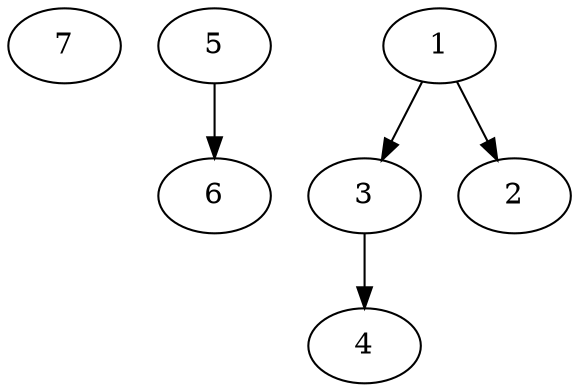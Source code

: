 digraph G {
u1[label="7"];
u3[label="5"];
u4[label="6"];
u6[label="1"];
u7[label="3"];
u8[label="4"];
u9[label="2"];
u3 -> u4[label=""];
u6 -> u7[label=""];
u6 -> u9[label=""];
u7 -> u8[label=""];

}
